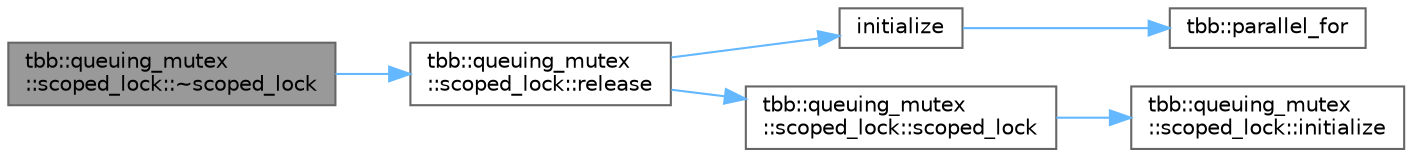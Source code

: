 digraph "tbb::queuing_mutex::scoped_lock::~scoped_lock"
{
 // LATEX_PDF_SIZE
  bgcolor="transparent";
  edge [fontname=Helvetica,fontsize=10,labelfontname=Helvetica,labelfontsize=10];
  node [fontname=Helvetica,fontsize=10,shape=box,height=0.2,width=0.4];
  rankdir="LR";
  Node1 [id="Node000001",label="tbb::queuing_mutex\l::scoped_lock::~scoped_lock",height=0.2,width=0.4,color="gray40", fillcolor="grey60", style="filled", fontcolor="black",tooltip="Release lock (if lock is held)."];
  Node1 -> Node2 [id="edge1_Node000001_Node000002",color="steelblue1",style="solid",tooltip=" "];
  Node2 [id="Node000002",label="tbb::queuing_mutex\l::scoped_lock::release",height=0.2,width=0.4,color="grey40", fillcolor="white", style="filled",URL="$classtbb_1_1queuing__mutex_1_1scoped__lock.html#a75112bddb38e011e9cfa69695050c771",tooltip="Release lock."];
  Node2 -> Node3 [id="edge2_Node000002_Node000003",color="steelblue1",style="solid",tooltip=" "];
  Node3 [id="Node000003",label="initialize",height=0.2,width=0.4,color="grey40", fillcolor="white", style="filled",URL="$convex__hull__bench_8cpp.html#a95e22276c8bf0c515dff66661152fd4c",tooltip=" "];
  Node3 -> Node4 [id="edge3_Node000003_Node000004",color="steelblue1",style="solid",tooltip=" "];
  Node4 [id="Node000004",label="tbb::parallel_for",height=0.2,width=0.4,color="grey40", fillcolor="white", style="filled",URL="$group__algorithms.html#gaa8444c29dc4d2e527a1036717d109aef",tooltip="Parallel iteration over range with default partitioner."];
  Node2 -> Node5 [id="edge4_Node000002_Node000005",color="steelblue1",style="solid",tooltip=" "];
  Node5 [id="Node000005",label="tbb::queuing_mutex\l::scoped_lock::scoped_lock",height=0.2,width=0.4,color="grey40", fillcolor="white", style="filled",URL="$classtbb_1_1queuing__mutex_1_1scoped__lock.html#a0afe0107eb0aae613e726f67624d2fca",tooltip="Construct lock that has not acquired a mutex."];
  Node5 -> Node6 [id="edge5_Node000005_Node000006",color="steelblue1",style="solid",tooltip=" "];
  Node6 [id="Node000006",label="tbb::queuing_mutex\l::scoped_lock::initialize",height=0.2,width=0.4,color="grey40", fillcolor="white", style="filled",URL="$classtbb_1_1queuing__mutex_1_1scoped__lock.html#a59f276bc4fe30ca24998fc8b1693b0b9",tooltip="Initialize fields to mean \"no lock held\"."];
}

